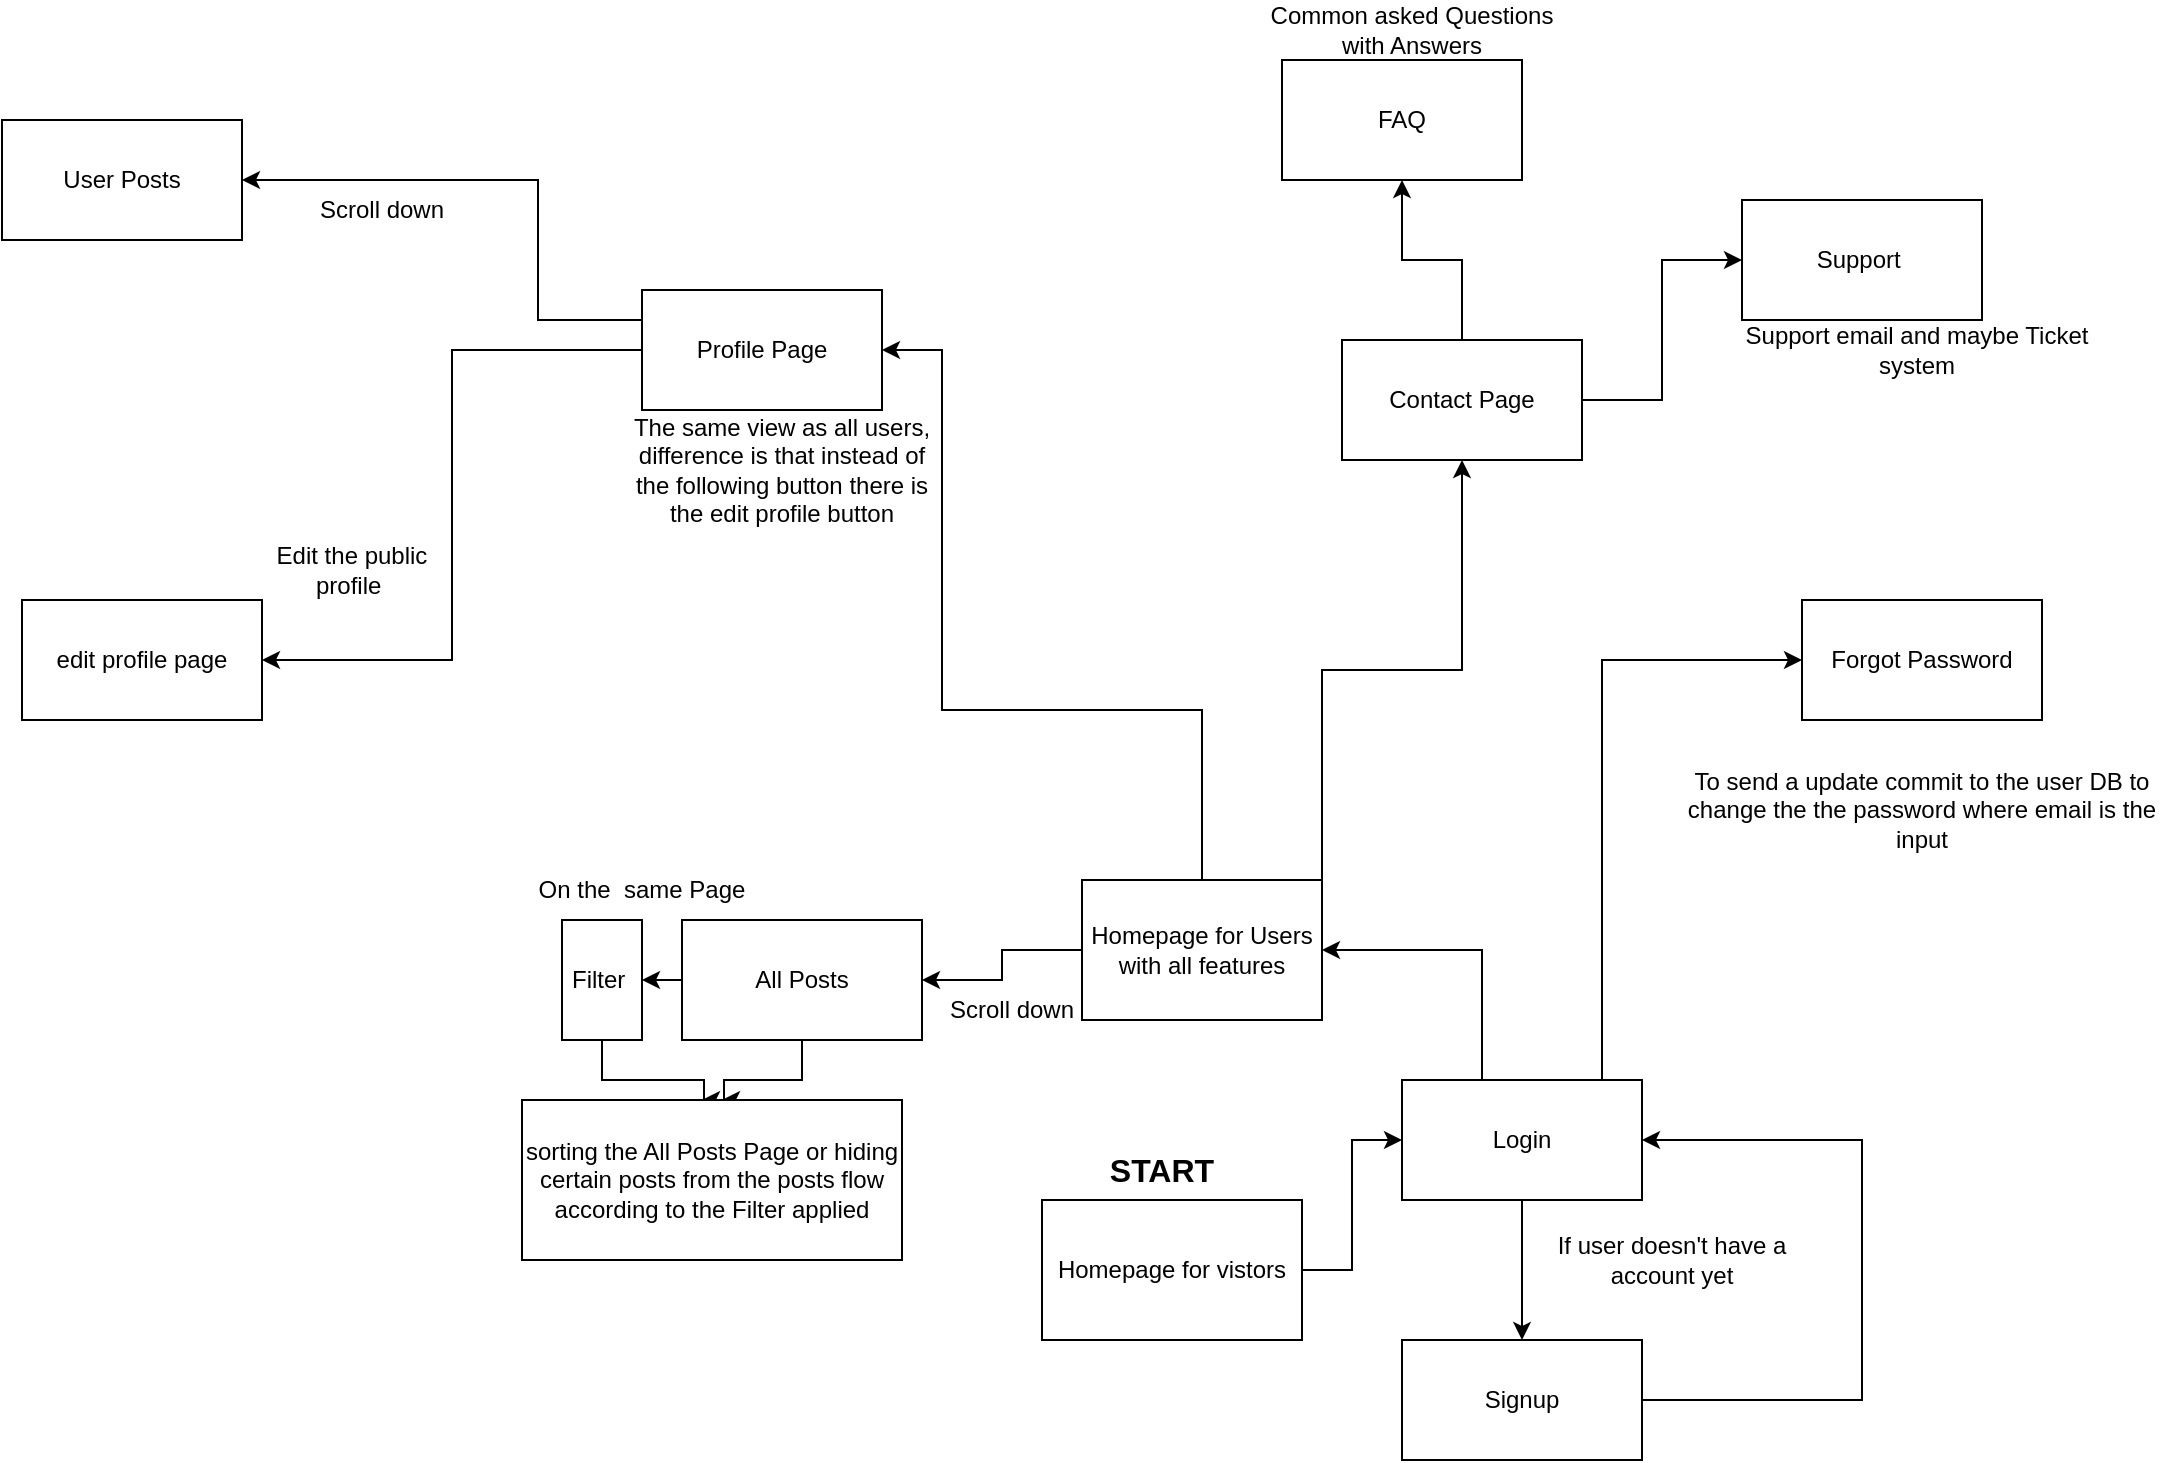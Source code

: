 <mxfile version="21.2.9" type="github">
  <diagram name="Page-1" id="ChJXubemp8RFGHCHmPLh">
    <mxGraphModel dx="1781" dy="1817" grid="1" gridSize="10" guides="1" tooltips="1" connect="1" arrows="1" fold="1" page="1" pageScale="1" pageWidth="827" pageHeight="1169" math="0" shadow="0">
      <root>
        <mxCell id="0" />
        <mxCell id="1" parent="0" />
        <mxCell id="TOOFElUS-FBpNHro3T_S-3" style="edgeStyle=orthogonalEdgeStyle;rounded=0;orthogonalLoop=1;jettySize=auto;html=1;entryX=0;entryY=0.5;entryDx=0;entryDy=0;" parent="1" source="TOOFElUS-FBpNHro3T_S-1" target="TOOFElUS-FBpNHro3T_S-2" edge="1">
          <mxGeometry relative="1" as="geometry" />
        </mxCell>
        <mxCell id="TOOFElUS-FBpNHro3T_S-1" value="Homepage for vistors" style="rounded=0;whiteSpace=wrap;html=1;" parent="1" vertex="1">
          <mxGeometry x="190" y="220" width="130" height="70" as="geometry" />
        </mxCell>
        <mxCell id="TOOFElUS-FBpNHro3T_S-5" style="edgeStyle=orthogonalEdgeStyle;rounded=0;orthogonalLoop=1;jettySize=auto;html=1;entryX=0.5;entryY=0;entryDx=0;entryDy=0;" parent="1" source="TOOFElUS-FBpNHro3T_S-2" target="TOOFElUS-FBpNHro3T_S-4" edge="1">
          <mxGeometry relative="1" as="geometry" />
        </mxCell>
        <mxCell id="TOOFElUS-FBpNHro3T_S-16" style="edgeStyle=orthogonalEdgeStyle;rounded=0;orthogonalLoop=1;jettySize=auto;html=1;entryX=0;entryY=0.5;entryDx=0;entryDy=0;" parent="1" source="TOOFElUS-FBpNHro3T_S-2" target="TOOFElUS-FBpNHro3T_S-15" edge="1">
          <mxGeometry relative="1" as="geometry">
            <Array as="points">
              <mxPoint x="470" y="-50" />
            </Array>
          </mxGeometry>
        </mxCell>
        <mxCell id="QB0tpHgq6-PN-OitbI8M-5" style="edgeStyle=orthogonalEdgeStyle;rounded=0;orthogonalLoop=1;jettySize=auto;html=1;entryX=1;entryY=0.5;entryDx=0;entryDy=0;" edge="1" parent="1" source="TOOFElUS-FBpNHro3T_S-2" target="TOOFElUS-FBpNHro3T_S-9">
          <mxGeometry relative="1" as="geometry">
            <Array as="points">
              <mxPoint x="410" y="95" />
            </Array>
          </mxGeometry>
        </mxCell>
        <mxCell id="TOOFElUS-FBpNHro3T_S-2" value="Login" style="rounded=0;whiteSpace=wrap;html=1;" parent="1" vertex="1">
          <mxGeometry x="370" y="160" width="120" height="60" as="geometry" />
        </mxCell>
        <mxCell id="TOOFElUS-FBpNHro3T_S-8" style="edgeStyle=orthogonalEdgeStyle;rounded=0;orthogonalLoop=1;jettySize=auto;html=1;exitX=1;exitY=0.5;exitDx=0;exitDy=0;entryX=1;entryY=0.5;entryDx=0;entryDy=0;" parent="1" source="TOOFElUS-FBpNHro3T_S-4" target="TOOFElUS-FBpNHro3T_S-2" edge="1">
          <mxGeometry relative="1" as="geometry">
            <mxPoint x="600" y="190" as="targetPoint" />
            <Array as="points">
              <mxPoint x="600" y="320" />
              <mxPoint x="600" y="190" />
            </Array>
          </mxGeometry>
        </mxCell>
        <mxCell id="TOOFElUS-FBpNHro3T_S-4" value="Signup" style="rounded=0;whiteSpace=wrap;html=1;" parent="1" vertex="1">
          <mxGeometry x="370" y="290" width="120" height="60" as="geometry" />
        </mxCell>
        <mxCell id="TOOFElUS-FBpNHro3T_S-6" value="If user doesn&#39;t have a account yet" style="text;html=1;strokeColor=none;fillColor=none;align=center;verticalAlign=middle;whiteSpace=wrap;rounded=0;" parent="1" vertex="1">
          <mxGeometry x="440" y="235" width="130" height="30" as="geometry" />
        </mxCell>
        <mxCell id="TOOFElUS-FBpNHro3T_S-12" style="edgeStyle=orthogonalEdgeStyle;rounded=0;orthogonalLoop=1;jettySize=auto;html=1;entryX=1;entryY=0.5;entryDx=0;entryDy=0;" parent="1" source="TOOFElUS-FBpNHro3T_S-9" target="TOOFElUS-FBpNHro3T_S-11" edge="1">
          <mxGeometry relative="1" as="geometry" />
        </mxCell>
        <mxCell id="NwQ8OJnY-yA1p-ciKud6-9" style="edgeStyle=orthogonalEdgeStyle;rounded=0;orthogonalLoop=1;jettySize=auto;html=1;exitX=1;exitY=0;exitDx=0;exitDy=0;" parent="1" source="TOOFElUS-FBpNHro3T_S-9" target="NwQ8OJnY-yA1p-ciKud6-6" edge="1">
          <mxGeometry relative="1" as="geometry" />
        </mxCell>
        <mxCell id="NwQ8OJnY-yA1p-ciKud6-17" style="edgeStyle=orthogonalEdgeStyle;rounded=0;orthogonalLoop=1;jettySize=auto;html=1;" parent="1" source="TOOFElUS-FBpNHro3T_S-9" target="NwQ8OJnY-yA1p-ciKud6-16" edge="1">
          <mxGeometry relative="1" as="geometry">
            <Array as="points">
              <mxPoint x="270" y="-25" />
              <mxPoint x="140" y="-25" />
            </Array>
          </mxGeometry>
        </mxCell>
        <mxCell id="TOOFElUS-FBpNHro3T_S-9" value="Homepage for Users with all features" style="rounded=0;whiteSpace=wrap;html=1;" parent="1" vertex="1">
          <mxGeometry x="210" y="60" width="120" height="70" as="geometry" />
        </mxCell>
        <mxCell id="NwQ8OJnY-yA1p-ciKud6-1" style="edgeStyle=orthogonalEdgeStyle;rounded=0;orthogonalLoop=1;jettySize=auto;html=1;exitX=0;exitY=0.5;exitDx=0;exitDy=0;entryX=1;entryY=0.5;entryDx=0;entryDy=0;" parent="1" source="TOOFElUS-FBpNHro3T_S-11" target="TOOFElUS-FBpNHro3T_S-14" edge="1">
          <mxGeometry relative="1" as="geometry" />
        </mxCell>
        <mxCell id="NwQ8OJnY-yA1p-ciKud6-5" style="edgeStyle=orthogonalEdgeStyle;rounded=0;orthogonalLoop=1;jettySize=auto;html=1;" parent="1" source="TOOFElUS-FBpNHro3T_S-11" edge="1">
          <mxGeometry relative="1" as="geometry">
            <mxPoint x="30" y="170" as="targetPoint" />
            <Array as="points">
              <mxPoint x="70" y="160" />
              <mxPoint x="31" y="160" />
            </Array>
          </mxGeometry>
        </mxCell>
        <mxCell id="TOOFElUS-FBpNHro3T_S-11" value="All Posts" style="rounded=0;whiteSpace=wrap;html=1;" parent="1" vertex="1">
          <mxGeometry x="10" y="80" width="120" height="60" as="geometry" />
        </mxCell>
        <mxCell id="TOOFElUS-FBpNHro3T_S-13" value="Scroll down" style="text;html=1;strokeColor=none;fillColor=none;align=center;verticalAlign=middle;whiteSpace=wrap;rounded=0;" parent="1" vertex="1">
          <mxGeometry x="140" y="110" width="70" height="30" as="geometry" />
        </mxCell>
        <mxCell id="NwQ8OJnY-yA1p-ciKud6-4" style="edgeStyle=orthogonalEdgeStyle;rounded=0;orthogonalLoop=1;jettySize=auto;html=1;" parent="1" source="TOOFElUS-FBpNHro3T_S-14" edge="1">
          <mxGeometry relative="1" as="geometry">
            <mxPoint x="20" y="170" as="targetPoint" />
            <Array as="points">
              <mxPoint x="-30" y="160" />
              <mxPoint x="21" y="160" />
            </Array>
          </mxGeometry>
        </mxCell>
        <mxCell id="TOOFElUS-FBpNHro3T_S-14" value="Filter&amp;nbsp;" style="rounded=0;whiteSpace=wrap;html=1;" parent="1" vertex="1">
          <mxGeometry x="-50" y="80" width="40" height="60" as="geometry" />
        </mxCell>
        <mxCell id="TOOFElUS-FBpNHro3T_S-15" value="Forgot Password" style="rounded=0;whiteSpace=wrap;html=1;" parent="1" vertex="1">
          <mxGeometry x="570" y="-80" width="120" height="60" as="geometry" />
        </mxCell>
        <mxCell id="TOOFElUS-FBpNHro3T_S-17" value="To send a update commit to the user DB to change the the password where email is the input" style="text;html=1;strokeColor=none;fillColor=none;align=center;verticalAlign=middle;whiteSpace=wrap;rounded=0;" parent="1" vertex="1">
          <mxGeometry x="505" y="10" width="250" height="30" as="geometry" />
        </mxCell>
        <mxCell id="NwQ8OJnY-yA1p-ciKud6-2" value="sorting the All Posts Page or hiding certain posts from the posts flow according to the Filter applied" style="rounded=0;whiteSpace=wrap;html=1;" parent="1" vertex="1">
          <mxGeometry x="-70" y="170" width="190" height="80" as="geometry" />
        </mxCell>
        <mxCell id="NwQ8OJnY-yA1p-ciKud6-3" value="On the&amp;nbsp; same Page" style="text;html=1;strokeColor=none;fillColor=none;align=center;verticalAlign=middle;whiteSpace=wrap;rounded=0;" parent="1" vertex="1">
          <mxGeometry x="-80" y="50" width="140" height="30" as="geometry" />
        </mxCell>
        <mxCell id="NwQ8OJnY-yA1p-ciKud6-11" style="edgeStyle=orthogonalEdgeStyle;rounded=0;orthogonalLoop=1;jettySize=auto;html=1;exitX=1;exitY=0.5;exitDx=0;exitDy=0;entryX=0;entryY=0.5;entryDx=0;entryDy=0;" parent="1" source="NwQ8OJnY-yA1p-ciKud6-6" target="NwQ8OJnY-yA1p-ciKud6-10" edge="1">
          <mxGeometry relative="1" as="geometry" />
        </mxCell>
        <mxCell id="NwQ8OJnY-yA1p-ciKud6-13" style="edgeStyle=orthogonalEdgeStyle;rounded=0;orthogonalLoop=1;jettySize=auto;html=1;exitX=0.5;exitY=0;exitDx=0;exitDy=0;entryX=0.5;entryY=1;entryDx=0;entryDy=0;" parent="1" source="NwQ8OJnY-yA1p-ciKud6-6" target="NwQ8OJnY-yA1p-ciKud6-12" edge="1">
          <mxGeometry relative="1" as="geometry" />
        </mxCell>
        <mxCell id="NwQ8OJnY-yA1p-ciKud6-6" value="Contact Page" style="rounded=0;whiteSpace=wrap;html=1;" parent="1" vertex="1">
          <mxGeometry x="340" y="-210" width="120" height="60" as="geometry" />
        </mxCell>
        <mxCell id="NwQ8OJnY-yA1p-ciKud6-8" value="&lt;b style=&quot;font-size: 16px;&quot;&gt;START&lt;/b&gt;" style="text;html=1;strokeColor=none;fillColor=none;align=center;verticalAlign=middle;whiteSpace=wrap;rounded=0;" parent="1" vertex="1">
          <mxGeometry x="220" y="190" width="60" height="30" as="geometry" />
        </mxCell>
        <mxCell id="NwQ8OJnY-yA1p-ciKud6-10" value="Support&amp;nbsp;" style="rounded=0;whiteSpace=wrap;html=1;" parent="1" vertex="1">
          <mxGeometry x="540" y="-280" width="120" height="60" as="geometry" />
        </mxCell>
        <mxCell id="NwQ8OJnY-yA1p-ciKud6-12" value="FAQ" style="rounded=0;whiteSpace=wrap;html=1;" parent="1" vertex="1">
          <mxGeometry x="310" y="-350" width="120" height="60" as="geometry" />
        </mxCell>
        <mxCell id="NwQ8OJnY-yA1p-ciKud6-14" value="Common asked Questions with Answers" style="text;html=1;strokeColor=none;fillColor=none;align=center;verticalAlign=middle;whiteSpace=wrap;rounded=0;" parent="1" vertex="1">
          <mxGeometry x="300" y="-380" width="150" height="30" as="geometry" />
        </mxCell>
        <mxCell id="NwQ8OJnY-yA1p-ciKud6-15" value="Support email and maybe Ticket system" style="text;html=1;strokeColor=none;fillColor=none;align=center;verticalAlign=middle;whiteSpace=wrap;rounded=0;" parent="1" vertex="1">
          <mxGeometry x="540" y="-220" width="175" height="30" as="geometry" />
        </mxCell>
        <mxCell id="QB0tpHgq6-PN-OitbI8M-1" style="edgeStyle=orthogonalEdgeStyle;rounded=0;orthogonalLoop=1;jettySize=auto;html=1;entryX=1;entryY=0.5;entryDx=0;entryDy=0;" edge="1" parent="1" target="NwQ8OJnY-yA1p-ciKud6-18">
          <mxGeometry relative="1" as="geometry">
            <mxPoint x="-5" y="-200" as="sourcePoint" />
            <Array as="points">
              <mxPoint x="-5" y="-220" />
              <mxPoint x="-62" y="-220" />
              <mxPoint x="-62" y="-290" />
            </Array>
          </mxGeometry>
        </mxCell>
        <mxCell id="QB0tpHgq6-PN-OitbI8M-8" style="edgeStyle=orthogonalEdgeStyle;rounded=0;orthogonalLoop=1;jettySize=auto;html=1;exitX=0;exitY=0.5;exitDx=0;exitDy=0;entryX=1;entryY=0.5;entryDx=0;entryDy=0;" edge="1" parent="1" source="NwQ8OJnY-yA1p-ciKud6-16" target="QB0tpHgq6-PN-OitbI8M-3">
          <mxGeometry relative="1" as="geometry" />
        </mxCell>
        <mxCell id="NwQ8OJnY-yA1p-ciKud6-16" value="Profile Page" style="rounded=0;whiteSpace=wrap;html=1;" parent="1" vertex="1">
          <mxGeometry x="-10" y="-235" width="120" height="60" as="geometry" />
        </mxCell>
        <mxCell id="NwQ8OJnY-yA1p-ciKud6-18" value="User Posts" style="rounded=0;whiteSpace=wrap;html=1;" parent="1" vertex="1">
          <mxGeometry x="-330" y="-320" width="120" height="60" as="geometry" />
        </mxCell>
        <mxCell id="QB0tpHgq6-PN-OitbI8M-2" value="Scroll down" style="text;html=1;strokeColor=none;fillColor=none;align=center;verticalAlign=middle;whiteSpace=wrap;rounded=0;" vertex="1" parent="1">
          <mxGeometry x="-180" y="-290" width="80" height="30" as="geometry" />
        </mxCell>
        <mxCell id="QB0tpHgq6-PN-OitbI8M-3" value="edit profile page" style="rounded=0;whiteSpace=wrap;html=1;" vertex="1" parent="1">
          <mxGeometry x="-320" y="-80" width="120" height="60" as="geometry" />
        </mxCell>
        <mxCell id="QB0tpHgq6-PN-OitbI8M-6" value="The same view as all users, difference is that instead of the following button there is the edit profile button" style="text;html=1;strokeColor=none;fillColor=none;align=center;verticalAlign=middle;whiteSpace=wrap;rounded=0;" vertex="1" parent="1">
          <mxGeometry x="-20" y="-160" width="160" height="30" as="geometry" />
        </mxCell>
        <mxCell id="QB0tpHgq6-PN-OitbI8M-9" value="Edit the public profile&amp;nbsp;" style="text;html=1;strokeColor=none;fillColor=none;align=center;verticalAlign=middle;whiteSpace=wrap;rounded=0;" vertex="1" parent="1">
          <mxGeometry x="-200" y="-110" width="90" height="30" as="geometry" />
        </mxCell>
      </root>
    </mxGraphModel>
  </diagram>
</mxfile>
